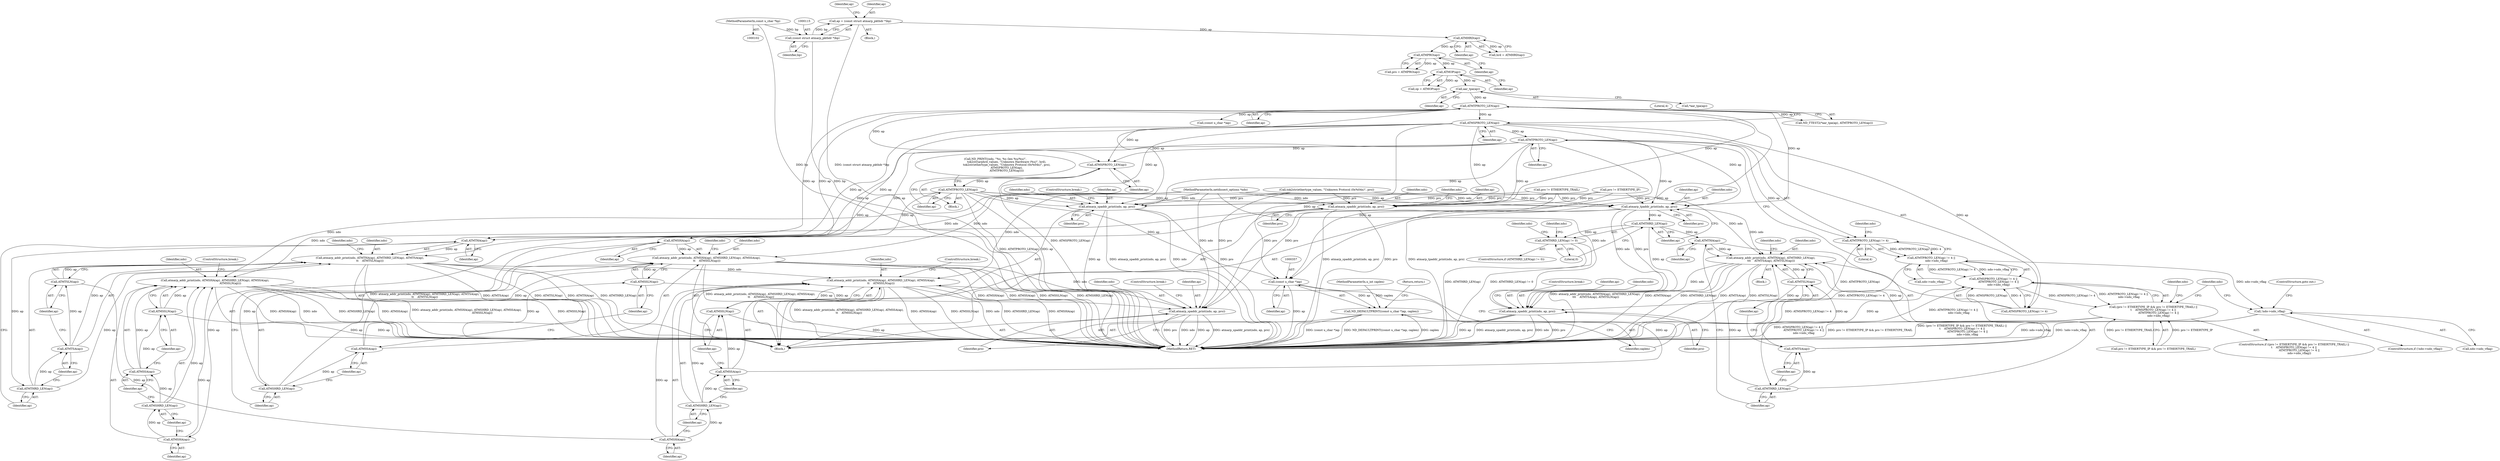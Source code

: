 digraph "0_tcpdump_13ab8d18617d616c7d343530f8a842e7143fb5cc_0@pointer" {
"1000179" [label="(Call,ATMTPROTO_LEN(ap))"];
"1000174" [label="(Call,ATMSPROTO_LEN(ap))"];
"1000138" [label="(Call,ATMTPROTO_LEN(ap))"];
"1000136" [label="(Call,aar_tpa(ap))"];
"1000130" [label="(Call,ATMOP(ap))"];
"1000126" [label="(Call,ATMPRO(ap))"];
"1000122" [label="(Call,ATMHRD(ap))"];
"1000112" [label="(Call,ap = (const struct atmarp_pkthdr *)bp)"];
"1000114" [label="(Call,(const struct atmarp_pkthdr *)bp)"];
"1000104" [label="(MethodParameterIn,const u_char *bp)"];
"1000178" [label="(Call,ATMTPROTO_LEN(ap) != 4)"];
"1000177" [label="(Call,ATMTPROTO_LEN(ap) != 4 ||\n            ndo->ndo_vflag)"];
"1000172" [label="(Call,ATMSPROTO_LEN(ap) != 4 ||\n            ATMTPROTO_LEN(ap) != 4 ||\n            ndo->ndo_vflag)"];
"1000164" [label="(Call,(pro != ETHERTYPE_IP && pro != ETHERTYPE_TRAIL) ||\n\t    ATMSPROTO_LEN(ap) != 4 ||\n            ATMTPROTO_LEN(ap) != 4 ||\n            ndo->ndo_vflag)"];
"1000207" [label="(Call,!ndo->ndo_vflag)"];
"1000202" [label="(Call,ATMSPROTO_LEN(ap))"];
"1000204" [label="(Call,ATMTPROTO_LEN(ap))"];
"1000237" [label="(Call,atmarp_tpaddr_print(ndo, ap, pro))"];
"1000243" [label="(Call,ATMTHRD_LEN(ap))"];
"1000242" [label="(Call,ATMTHRD_LEN(ap) != 0)"];
"1000253" [label="(Call,ATMTHA(ap))"];
"1000251" [label="(Call,atmarp_addr_print(ndo, ATMTHA(ap), ATMTHRD_LEN(ap),\n \t\t\t    ATMTSA(ap), ATMTSLN(ap)))"];
"1000269" [label="(Call,atmarp_spaddr_print(ndo, ap, pro))"];
"1000255" [label="(Call,ATMTHRD_LEN(ap))"];
"1000257" [label="(Call,ATMTSA(ap))"];
"1000259" [label="(Call,ATMTSLN(ap))"];
"1000275" [label="(Call,atmarp_spaddr_print(ndo, ap, pro))"];
"1000283" [label="(Call,atmarp_addr_print(ndo, ATMSHA(ap), ATMSHRD_LEN(ap), ATMSSA(ap),\n                                   ATMSSLN(ap)))"];
"1000285" [label="(Call,ATMSHA(ap))"];
"1000287" [label="(Call,ATMSHRD_LEN(ap))"];
"1000289" [label="(Call,ATMSSA(ap))"];
"1000291" [label="(Call,ATMSSLN(ap))"];
"1000301" [label="(Call,ATMTHA(ap))"];
"1000299" [label="(Call,atmarp_addr_print(ndo, ATMTHA(ap), ATMTHRD_LEN(ap), ATMTSA(ap),\n\t\t    ATMTSLN(ap)))"];
"1000313" [label="(Call,atmarp_addr_print(ndo, ATMSHA(ap), ATMSHRD_LEN(ap), ATMSSA(ap),\n\t\t    ATMSSLN(ap)))"];
"1000303" [label="(Call,ATMTHRD_LEN(ap))"];
"1000305" [label="(Call,ATMTSA(ap))"];
"1000307" [label="(Call,ATMTSLN(ap))"];
"1000315" [label="(Call,ATMSHA(ap))"];
"1000317" [label="(Call,ATMSHRD_LEN(ap))"];
"1000319" [label="(Call,ATMSSA(ap))"];
"1000321" [label="(Call,ATMSSLN(ap))"];
"1000327" [label="(Call,ATMSHA(ap))"];
"1000325" [label="(Call,atmarp_addr_print(ndo, ATMSHA(ap), ATMSHRD_LEN(ap), ATMSSA(ap),\n \t\t    ATMSSLN(ap)))"];
"1000339" [label="(Call,atmarp_spaddr_print(ndo, ap, pro))"];
"1000329" [label="(Call,ATMSHRD_LEN(ap))"];
"1000331" [label="(Call,ATMSSA(ap))"];
"1000333" [label="(Call,ATMSSLN(ap))"];
"1000349" [label="(Call,atmarp_spaddr_print(ndo, ap, pro))"];
"1000356" [label="(Call,(const u_char *)ap)"];
"1000355" [label="(Call,ND_DEFAULTPRINT((const u_char *)ap, caplen))"];
"1000135" [label="(Call,*aar_tpa(ap))"];
"1000263" [label="(Identifier,ndo)"];
"1000249" [label="(Identifier,ndo)"];
"1000116" [label="(Identifier,bp)"];
"1000163" [label="(ControlStructure,if ((pro != ETHERTYPE_IP && pro != ETHERTYPE_TRAIL) ||\n\t    ATMSPROTO_LEN(ap) != 4 ||\n            ATMTPROTO_LEN(ap) != 4 ||\n            ndo->ndo_vflag))"];
"1000245" [label="(Literal,0)"];
"1000272" [label="(Identifier,pro)"];
"1000257" [label="(Call,ATMTSA(ap))"];
"1000320" [label="(Identifier,ap)"];
"1000303" [label="(Call,ATMTHRD_LEN(ap))"];
"1000176" [label="(Literal,4)"];
"1000360" [label="(Return,return;)"];
"1000179" [label="(Call,ATMTPROTO_LEN(ap))"];
"1000107" [label="(Block,)"];
"1000291" [label="(Call,ATMSSLN(ap))"];
"1000165" [label="(Call,pro != ETHERTYPE_IP && pro != ETHERTYPE_TRAIL)"];
"1000292" [label="(Identifier,ap)"];
"1000275" [label="(Call,atmarp_spaddr_print(ndo, ap, pro))"];
"1000281" [label="(Identifier,ndo)"];
"1000254" [label="(Identifier,ap)"];
"1000134" [label="(Call,ND_TTEST2(*aar_tpa(ap), ATMTPROTO_LEN(ap)))"];
"1000304" [label="(Identifier,ap)"];
"1000239" [label="(Identifier,ap)"];
"1000270" [label="(Identifier,ndo)"];
"1000278" [label="(Identifier,pro)"];
"1000172" [label="(Call,ATMSPROTO_LEN(ap) != 4 ||\n            ATMTPROTO_LEN(ap) != 4 ||\n            ndo->ndo_vflag)"];
"1000349" [label="(Call,atmarp_spaddr_print(ndo, ap, pro))"];
"1000186" [label="(Call,ND_PRINT((ndo, \"%s, %s (len %u/%u)\",\n                          tok2str(arphrd_values, \"Unknown Hardware (%u)\", hrd),\n                          tok2str(ethertype_values, \"Unknown Protocol (0x%04x)\", pro),\n                          ATMSPROTO_LEN(ap),\n                          ATMTPROTO_LEN(ap))))"];
"1000327" [label="(Call,ATMSHA(ap))"];
"1000183" [label="(Identifier,ndo)"];
"1000212" [label="(ControlStructure,goto out;)"];
"1000356" [label="(Call,(const u_char *)ap)"];
"1000306" [label="(Identifier,ap)"];
"1000123" [label="(Identifier,ap)"];
"1000293" [label="(ControlStructure,break;)"];
"1000166" [label="(Call,pro != ETHERTYPE_IP)"];
"1000300" [label="(Identifier,ndo)"];
"1000104" [label="(MethodParameterIn,const u_char *bp)"];
"1000340" [label="(Identifier,ndo)"];
"1000288" [label="(Identifier,ap)"];
"1000243" [label="(Call,ATMTHRD_LEN(ap))"];
"1000127" [label="(Identifier,ap)"];
"1000177" [label="(Call,ATMTPROTO_LEN(ap) != 4 ||\n            ndo->ndo_vflag)"];
"1000376" [label="(MethodReturn,RET)"];
"1000277" [label="(Identifier,ap)"];
"1000328" [label="(Identifier,ap)"];
"1000286" [label="(Identifier,ap)"];
"1000148" [label="(Call,(const u_char *)ap)"];
"1000203" [label="(Identifier,ap)"];
"1000339" [label="(Call,atmarp_spaddr_print(ndo, ap, pro))"];
"1000283" [label="(Call,atmarp_addr_print(ndo, ATMSHA(ap), ATMSHRD_LEN(ap), ATMSSA(ap),\n                                   ATMSSLN(ap)))"];
"1000299" [label="(Call,atmarp_addr_print(ndo, ATMTHA(ap), ATMTHRD_LEN(ap), ATMTSA(ap),\n\t\t    ATMTSLN(ap)))"];
"1000205" [label="(Identifier,ap)"];
"1000290" [label="(Identifier,ap)"];
"1000329" [label="(Call,ATMSHRD_LEN(ap))"];
"1000131" [label="(Identifier,ap)"];
"1000318" [label="(Identifier,ap)"];
"1000174" [label="(Call,ATMSPROTO_LEN(ap))"];
"1000323" [label="(ControlStructure,break;)"];
"1000260" [label="(Identifier,ap)"];
"1000164" [label="(Call,(pro != ETHERTYPE_IP && pro != ETHERTYPE_TRAIL) ||\n\t    ATMSPROTO_LEN(ap) != 4 ||\n            ATMTPROTO_LEN(ap) != 4 ||\n            ndo->ndo_vflag)"];
"1000350" [label="(Identifier,ndo)"];
"1000307" [label="(Call,ATMTSLN(ap))"];
"1000182" [label="(Call,ndo->ndo_vflag)"];
"1000359" [label="(Identifier,caplen)"];
"1000284" [label="(Identifier,ndo)"];
"1000343" [label="(ControlStructure,break;)"];
"1000313" [label="(Call,atmarp_addr_print(ndo, ATMSHA(ap), ATMSHRD_LEN(ap), ATMSSA(ap),\n\t\t    ATMSSLN(ap)))"];
"1000287" [label="(Call,ATMSHRD_LEN(ap))"];
"1000126" [label="(Call,ATMPRO(ap))"];
"1000259" [label="(Call,ATMTSLN(ap))"];
"1000139" [label="(Identifier,ap)"];
"1000207" [label="(Call,!ndo->ndo_vflag)"];
"1000244" [label="(Identifier,ap)"];
"1000332" [label="(Identifier,ap)"];
"1000237" [label="(Call,atmarp_tpaddr_print(ndo, ap, pro))"];
"1000267" [label="(Identifier,ndo)"];
"1000333" [label="(Call,ATMSSLN(ap))"];
"1000231" [label="(Block,)"];
"1000342" [label="(Identifier,pro)"];
"1000251" [label="(Call,atmarp_addr_print(ndo, ATMTHA(ap), ATMTHRD_LEN(ap),\n \t\t\t    ATMTSA(ap), ATMTSLN(ap)))"];
"1000240" [label="(Identifier,pro)"];
"1000119" [label="(Identifier,ap)"];
"1000138" [label="(Call,ATMTPROTO_LEN(ap))"];
"1000103" [label="(MethodParameterIn,netdissect_options *ndo)"];
"1000128" [label="(Call,op = ATMOP(ap))"];
"1000352" [label="(Identifier,pro)"];
"1000302" [label="(Identifier,ap)"];
"1000311" [label="(Identifier,ndo)"];
"1000215" [label="(Identifier,ndo)"];
"1000201" [label="(Block,)"];
"1000315" [label="(Call,ATMSHA(ap))"];
"1000317" [label="(Call,ATMSHRD_LEN(ap))"];
"1000122" [label="(Call,ATMHRD(ap))"];
"1000130" [label="(Call,ATMOP(ap))"];
"1000169" [label="(Call,pro != ETHERTYPE_TRAIL)"];
"1000136" [label="(Call,aar_tpa(ap))"];
"1000256" [label="(Identifier,ap)"];
"1000188" [label="(Identifier,ndo)"];
"1000358" [label="(Identifier,ap)"];
"1000181" [label="(Literal,4)"];
"1000314" [label="(Identifier,ndo)"];
"1000330" [label="(Identifier,ap)"];
"1000322" [label="(Identifier,ap)"];
"1000206" [label="(ControlStructure,if (!ndo->ndo_vflag))"];
"1000112" [label="(Call,ap = (const struct atmarp_pkthdr *)bp)"];
"1000325" [label="(Call,atmarp_addr_print(ndo, ATMSHA(ap), ATMSHRD_LEN(ap), ATMSSA(ap),\n \t\t    ATMSSLN(ap)))"];
"1000180" [label="(Identifier,ap)"];
"1000253" [label="(Call,ATMTHA(ap))"];
"1000120" [label="(Call,hrd = ATMHRD(ap))"];
"1000137" [label="(Identifier,ap)"];
"1000351" [label="(Identifier,ap)"];
"1000124" [label="(Call,pro = ATMPRO(ap))"];
"1000202" [label="(Call,ATMSPROTO_LEN(ap))"];
"1000246" [label="(Block,)"];
"1000197" [label="(Call,tok2str(ethertype_values, \"Unknown Protocol (0x%04x)\", pro))"];
"1000269" [label="(Call,atmarp_spaddr_print(ndo, ap, pro))"];
"1000273" [label="(ControlStructure,break;)"];
"1000326" [label="(Identifier,ndo)"];
"1000331" [label="(Call,ATMSSA(ap))"];
"1000175" [label="(Identifier,ap)"];
"1000271" [label="(Identifier,ap)"];
"1000204" [label="(Call,ATMTPROTO_LEN(ap))"];
"1000334" [label="(Identifier,ap)"];
"1000242" [label="(Call,ATMTHRD_LEN(ap) != 0)"];
"1000258" [label="(Identifier,ap)"];
"1000289" [label="(Call,ATMSSA(ap))"];
"1000305" [label="(Call,ATMTSA(ap))"];
"1000178" [label="(Call,ATMTPROTO_LEN(ap) != 4)"];
"1000113" [label="(Identifier,ap)"];
"1000341" [label="(Identifier,ap)"];
"1000173" [label="(Call,ATMSPROTO_LEN(ap) != 4)"];
"1000301" [label="(Call,ATMTHA(ap))"];
"1000241" [label="(ControlStructure,if (ATMTHRD_LEN(ap) != 0))"];
"1000208" [label="(Call,ndo->ndo_vflag)"];
"1000114" [label="(Call,(const struct atmarp_pkthdr *)bp)"];
"1000238" [label="(Identifier,ndo)"];
"1000308" [label="(Identifier,ap)"];
"1000337" [label="(Identifier,ndo)"];
"1000355" [label="(Call,ND_DEFAULTPRINT((const u_char *)ap, caplen))"];
"1000285" [label="(Call,ATMSHA(ap))"];
"1000321" [label="(Call,ATMSSLN(ap))"];
"1000319" [label="(Call,ATMSSA(ap))"];
"1000252" [label="(Identifier,ndo)"];
"1000316" [label="(Identifier,ap)"];
"1000353" [label="(ControlStructure,break;)"];
"1000276" [label="(Identifier,ndo)"];
"1000106" [label="(MethodParameterIn,u_int caplen)"];
"1000255" [label="(Call,ATMTHRD_LEN(ap))"];
"1000179" -> "1000178"  [label="AST: "];
"1000179" -> "1000180"  [label="CFG: "];
"1000180" -> "1000179"  [label="AST: "];
"1000181" -> "1000179"  [label="CFG: "];
"1000179" -> "1000178"  [label="DDG: ap"];
"1000174" -> "1000179"  [label="DDG: ap"];
"1000179" -> "1000202"  [label="DDG: ap"];
"1000179" -> "1000237"  [label="DDG: ap"];
"1000179" -> "1000275"  [label="DDG: ap"];
"1000179" -> "1000301"  [label="DDG: ap"];
"1000179" -> "1000327"  [label="DDG: ap"];
"1000179" -> "1000349"  [label="DDG: ap"];
"1000179" -> "1000356"  [label="DDG: ap"];
"1000174" -> "1000173"  [label="AST: "];
"1000174" -> "1000175"  [label="CFG: "];
"1000175" -> "1000174"  [label="AST: "];
"1000176" -> "1000174"  [label="CFG: "];
"1000174" -> "1000173"  [label="DDG: ap"];
"1000138" -> "1000174"  [label="DDG: ap"];
"1000174" -> "1000202"  [label="DDG: ap"];
"1000174" -> "1000237"  [label="DDG: ap"];
"1000174" -> "1000275"  [label="DDG: ap"];
"1000174" -> "1000301"  [label="DDG: ap"];
"1000174" -> "1000327"  [label="DDG: ap"];
"1000174" -> "1000349"  [label="DDG: ap"];
"1000174" -> "1000356"  [label="DDG: ap"];
"1000138" -> "1000134"  [label="AST: "];
"1000138" -> "1000139"  [label="CFG: "];
"1000139" -> "1000138"  [label="AST: "];
"1000134" -> "1000138"  [label="CFG: "];
"1000138" -> "1000134"  [label="DDG: ap"];
"1000136" -> "1000138"  [label="DDG: ap"];
"1000138" -> "1000148"  [label="DDG: ap"];
"1000138" -> "1000202"  [label="DDG: ap"];
"1000138" -> "1000237"  [label="DDG: ap"];
"1000138" -> "1000275"  [label="DDG: ap"];
"1000138" -> "1000301"  [label="DDG: ap"];
"1000138" -> "1000327"  [label="DDG: ap"];
"1000138" -> "1000349"  [label="DDG: ap"];
"1000138" -> "1000356"  [label="DDG: ap"];
"1000136" -> "1000135"  [label="AST: "];
"1000136" -> "1000137"  [label="CFG: "];
"1000137" -> "1000136"  [label="AST: "];
"1000135" -> "1000136"  [label="CFG: "];
"1000130" -> "1000136"  [label="DDG: ap"];
"1000130" -> "1000128"  [label="AST: "];
"1000130" -> "1000131"  [label="CFG: "];
"1000131" -> "1000130"  [label="AST: "];
"1000128" -> "1000130"  [label="CFG: "];
"1000130" -> "1000128"  [label="DDG: ap"];
"1000126" -> "1000130"  [label="DDG: ap"];
"1000126" -> "1000124"  [label="AST: "];
"1000126" -> "1000127"  [label="CFG: "];
"1000127" -> "1000126"  [label="AST: "];
"1000124" -> "1000126"  [label="CFG: "];
"1000126" -> "1000124"  [label="DDG: ap"];
"1000122" -> "1000126"  [label="DDG: ap"];
"1000122" -> "1000120"  [label="AST: "];
"1000122" -> "1000123"  [label="CFG: "];
"1000123" -> "1000122"  [label="AST: "];
"1000120" -> "1000122"  [label="CFG: "];
"1000122" -> "1000120"  [label="DDG: ap"];
"1000112" -> "1000122"  [label="DDG: ap"];
"1000112" -> "1000107"  [label="AST: "];
"1000112" -> "1000114"  [label="CFG: "];
"1000113" -> "1000112"  [label="AST: "];
"1000114" -> "1000112"  [label="AST: "];
"1000119" -> "1000112"  [label="CFG: "];
"1000112" -> "1000376"  [label="DDG: (const struct atmarp_pkthdr *)bp"];
"1000114" -> "1000112"  [label="DDG: bp"];
"1000114" -> "1000116"  [label="CFG: "];
"1000115" -> "1000114"  [label="AST: "];
"1000116" -> "1000114"  [label="AST: "];
"1000114" -> "1000376"  [label="DDG: bp"];
"1000104" -> "1000114"  [label="DDG: bp"];
"1000104" -> "1000102"  [label="AST: "];
"1000104" -> "1000376"  [label="DDG: bp"];
"1000178" -> "1000177"  [label="AST: "];
"1000178" -> "1000181"  [label="CFG: "];
"1000181" -> "1000178"  [label="AST: "];
"1000183" -> "1000178"  [label="CFG: "];
"1000177" -> "1000178"  [label="CFG: "];
"1000178" -> "1000376"  [label="DDG: ATMTPROTO_LEN(ap)"];
"1000178" -> "1000177"  [label="DDG: ATMTPROTO_LEN(ap)"];
"1000178" -> "1000177"  [label="DDG: 4"];
"1000177" -> "1000172"  [label="AST: "];
"1000177" -> "1000182"  [label="CFG: "];
"1000182" -> "1000177"  [label="AST: "];
"1000172" -> "1000177"  [label="CFG: "];
"1000177" -> "1000376"  [label="DDG: ATMTPROTO_LEN(ap) != 4"];
"1000177" -> "1000172"  [label="DDG: ATMTPROTO_LEN(ap) != 4"];
"1000177" -> "1000172"  [label="DDG: ndo->ndo_vflag"];
"1000177" -> "1000207"  [label="DDG: ndo->ndo_vflag"];
"1000172" -> "1000164"  [label="AST: "];
"1000172" -> "1000173"  [label="CFG: "];
"1000173" -> "1000172"  [label="AST: "];
"1000164" -> "1000172"  [label="CFG: "];
"1000172" -> "1000376"  [label="DDG: ATMSPROTO_LEN(ap) != 4"];
"1000172" -> "1000376"  [label="DDG: ATMTPROTO_LEN(ap) != 4 ||\n            ndo->ndo_vflag"];
"1000172" -> "1000164"  [label="DDG: ATMSPROTO_LEN(ap) != 4"];
"1000172" -> "1000164"  [label="DDG: ATMTPROTO_LEN(ap) != 4 ||\n            ndo->ndo_vflag"];
"1000173" -> "1000172"  [label="DDG: ATMSPROTO_LEN(ap)"];
"1000173" -> "1000172"  [label="DDG: 4"];
"1000164" -> "1000163"  [label="AST: "];
"1000164" -> "1000165"  [label="CFG: "];
"1000165" -> "1000164"  [label="AST: "];
"1000188" -> "1000164"  [label="CFG: "];
"1000215" -> "1000164"  [label="CFG: "];
"1000164" -> "1000376"  [label="DDG: (pro != ETHERTYPE_IP && pro != ETHERTYPE_TRAIL) ||\n\t    ATMSPROTO_LEN(ap) != 4 ||\n            ATMTPROTO_LEN(ap) != 4 ||\n            ndo->ndo_vflag"];
"1000164" -> "1000376"  [label="DDG: ATMSPROTO_LEN(ap) != 4 ||\n            ATMTPROTO_LEN(ap) != 4 ||\n            ndo->ndo_vflag"];
"1000164" -> "1000376"  [label="DDG: pro != ETHERTYPE_IP && pro != ETHERTYPE_TRAIL"];
"1000165" -> "1000164"  [label="DDG: pro != ETHERTYPE_IP"];
"1000165" -> "1000164"  [label="DDG: pro != ETHERTYPE_TRAIL"];
"1000207" -> "1000206"  [label="AST: "];
"1000207" -> "1000208"  [label="CFG: "];
"1000208" -> "1000207"  [label="AST: "];
"1000212" -> "1000207"  [label="CFG: "];
"1000215" -> "1000207"  [label="CFG: "];
"1000207" -> "1000376"  [label="DDG: ndo->ndo_vflag"];
"1000207" -> "1000376"  [label="DDG: !ndo->ndo_vflag"];
"1000202" -> "1000201"  [label="AST: "];
"1000202" -> "1000203"  [label="CFG: "];
"1000203" -> "1000202"  [label="AST: "];
"1000205" -> "1000202"  [label="CFG: "];
"1000202" -> "1000376"  [label="DDG: ATMSPROTO_LEN(ap)"];
"1000202" -> "1000204"  [label="DDG: ap"];
"1000204" -> "1000201"  [label="AST: "];
"1000204" -> "1000205"  [label="CFG: "];
"1000205" -> "1000204"  [label="AST: "];
"1000186" -> "1000204"  [label="CFG: "];
"1000204" -> "1000376"  [label="DDG: ap"];
"1000204" -> "1000376"  [label="DDG: ATMTPROTO_LEN(ap)"];
"1000204" -> "1000237"  [label="DDG: ap"];
"1000204" -> "1000275"  [label="DDG: ap"];
"1000204" -> "1000301"  [label="DDG: ap"];
"1000204" -> "1000327"  [label="DDG: ap"];
"1000204" -> "1000349"  [label="DDG: ap"];
"1000204" -> "1000356"  [label="DDG: ap"];
"1000237" -> "1000231"  [label="AST: "];
"1000237" -> "1000240"  [label="CFG: "];
"1000238" -> "1000237"  [label="AST: "];
"1000239" -> "1000237"  [label="AST: "];
"1000240" -> "1000237"  [label="AST: "];
"1000244" -> "1000237"  [label="CFG: "];
"1000237" -> "1000376"  [label="DDG: atmarp_tpaddr_print(ndo, ap, pro)"];
"1000103" -> "1000237"  [label="DDG: ndo"];
"1000197" -> "1000237"  [label="DDG: pro"];
"1000166" -> "1000237"  [label="DDG: pro"];
"1000169" -> "1000237"  [label="DDG: pro"];
"1000237" -> "1000243"  [label="DDG: ap"];
"1000237" -> "1000251"  [label="DDG: ndo"];
"1000237" -> "1000269"  [label="DDG: ndo"];
"1000237" -> "1000269"  [label="DDG: pro"];
"1000243" -> "1000242"  [label="AST: "];
"1000243" -> "1000244"  [label="CFG: "];
"1000244" -> "1000243"  [label="AST: "];
"1000245" -> "1000243"  [label="CFG: "];
"1000243" -> "1000242"  [label="DDG: ap"];
"1000243" -> "1000253"  [label="DDG: ap"];
"1000243" -> "1000269"  [label="DDG: ap"];
"1000242" -> "1000241"  [label="AST: "];
"1000242" -> "1000245"  [label="CFG: "];
"1000245" -> "1000242"  [label="AST: "];
"1000249" -> "1000242"  [label="CFG: "];
"1000267" -> "1000242"  [label="CFG: "];
"1000242" -> "1000376"  [label="DDG: ATMTHRD_LEN(ap) != 0"];
"1000242" -> "1000376"  [label="DDG: ATMTHRD_LEN(ap)"];
"1000253" -> "1000251"  [label="AST: "];
"1000253" -> "1000254"  [label="CFG: "];
"1000254" -> "1000253"  [label="AST: "];
"1000256" -> "1000253"  [label="CFG: "];
"1000253" -> "1000251"  [label="DDG: ap"];
"1000253" -> "1000255"  [label="DDG: ap"];
"1000251" -> "1000246"  [label="AST: "];
"1000251" -> "1000259"  [label="CFG: "];
"1000252" -> "1000251"  [label="AST: "];
"1000255" -> "1000251"  [label="AST: "];
"1000257" -> "1000251"  [label="AST: "];
"1000259" -> "1000251"  [label="AST: "];
"1000263" -> "1000251"  [label="CFG: "];
"1000251" -> "1000376"  [label="DDG: ATMTSLN(ap)"];
"1000251" -> "1000376"  [label="DDG: atmarp_addr_print(ndo, ATMTHA(ap), ATMTHRD_LEN(ap),\n \t\t\t    ATMTSA(ap), ATMTSLN(ap))"];
"1000251" -> "1000376"  [label="DDG: ATMTHA(ap)"];
"1000251" -> "1000376"  [label="DDG: ATMTHRD_LEN(ap)"];
"1000251" -> "1000376"  [label="DDG: ATMTSA(ap)"];
"1000103" -> "1000251"  [label="DDG: ndo"];
"1000255" -> "1000251"  [label="DDG: ap"];
"1000257" -> "1000251"  [label="DDG: ap"];
"1000259" -> "1000251"  [label="DDG: ap"];
"1000251" -> "1000269"  [label="DDG: ndo"];
"1000269" -> "1000231"  [label="AST: "];
"1000269" -> "1000272"  [label="CFG: "];
"1000270" -> "1000269"  [label="AST: "];
"1000271" -> "1000269"  [label="AST: "];
"1000272" -> "1000269"  [label="AST: "];
"1000273" -> "1000269"  [label="CFG: "];
"1000269" -> "1000376"  [label="DDG: atmarp_spaddr_print(ndo, ap, pro)"];
"1000269" -> "1000376"  [label="DDG: ndo"];
"1000269" -> "1000376"  [label="DDG: pro"];
"1000269" -> "1000376"  [label="DDG: ap"];
"1000103" -> "1000269"  [label="DDG: ndo"];
"1000259" -> "1000269"  [label="DDG: ap"];
"1000255" -> "1000256"  [label="CFG: "];
"1000256" -> "1000255"  [label="AST: "];
"1000258" -> "1000255"  [label="CFG: "];
"1000255" -> "1000257"  [label="DDG: ap"];
"1000257" -> "1000258"  [label="CFG: "];
"1000258" -> "1000257"  [label="AST: "];
"1000260" -> "1000257"  [label="CFG: "];
"1000257" -> "1000259"  [label="DDG: ap"];
"1000259" -> "1000260"  [label="CFG: "];
"1000260" -> "1000259"  [label="AST: "];
"1000275" -> "1000231"  [label="AST: "];
"1000275" -> "1000278"  [label="CFG: "];
"1000276" -> "1000275"  [label="AST: "];
"1000277" -> "1000275"  [label="AST: "];
"1000278" -> "1000275"  [label="AST: "];
"1000281" -> "1000275"  [label="CFG: "];
"1000275" -> "1000376"  [label="DDG: atmarp_spaddr_print(ndo, ap, pro)"];
"1000275" -> "1000376"  [label="DDG: pro"];
"1000103" -> "1000275"  [label="DDG: ndo"];
"1000197" -> "1000275"  [label="DDG: pro"];
"1000166" -> "1000275"  [label="DDG: pro"];
"1000169" -> "1000275"  [label="DDG: pro"];
"1000275" -> "1000283"  [label="DDG: ndo"];
"1000275" -> "1000285"  [label="DDG: ap"];
"1000283" -> "1000231"  [label="AST: "];
"1000283" -> "1000291"  [label="CFG: "];
"1000284" -> "1000283"  [label="AST: "];
"1000285" -> "1000283"  [label="AST: "];
"1000287" -> "1000283"  [label="AST: "];
"1000289" -> "1000283"  [label="AST: "];
"1000291" -> "1000283"  [label="AST: "];
"1000293" -> "1000283"  [label="CFG: "];
"1000283" -> "1000376"  [label="DDG: ATMSSLN(ap)"];
"1000283" -> "1000376"  [label="DDG: ATMSHA(ap)"];
"1000283" -> "1000376"  [label="DDG: ndo"];
"1000283" -> "1000376"  [label="DDG: ATMSHRD_LEN(ap)"];
"1000283" -> "1000376"  [label="DDG: ATMSSA(ap)"];
"1000283" -> "1000376"  [label="DDG: atmarp_addr_print(ndo, ATMSHA(ap), ATMSHRD_LEN(ap), ATMSSA(ap),\n                                   ATMSSLN(ap))"];
"1000103" -> "1000283"  [label="DDG: ndo"];
"1000285" -> "1000283"  [label="DDG: ap"];
"1000287" -> "1000283"  [label="DDG: ap"];
"1000289" -> "1000283"  [label="DDG: ap"];
"1000291" -> "1000283"  [label="DDG: ap"];
"1000285" -> "1000286"  [label="CFG: "];
"1000286" -> "1000285"  [label="AST: "];
"1000288" -> "1000285"  [label="CFG: "];
"1000285" -> "1000287"  [label="DDG: ap"];
"1000287" -> "1000288"  [label="CFG: "];
"1000288" -> "1000287"  [label="AST: "];
"1000290" -> "1000287"  [label="CFG: "];
"1000287" -> "1000289"  [label="DDG: ap"];
"1000289" -> "1000290"  [label="CFG: "];
"1000290" -> "1000289"  [label="AST: "];
"1000292" -> "1000289"  [label="CFG: "];
"1000289" -> "1000291"  [label="DDG: ap"];
"1000291" -> "1000292"  [label="CFG: "];
"1000292" -> "1000291"  [label="AST: "];
"1000291" -> "1000376"  [label="DDG: ap"];
"1000301" -> "1000299"  [label="AST: "];
"1000301" -> "1000302"  [label="CFG: "];
"1000302" -> "1000301"  [label="AST: "];
"1000304" -> "1000301"  [label="CFG: "];
"1000301" -> "1000299"  [label="DDG: ap"];
"1000301" -> "1000303"  [label="DDG: ap"];
"1000299" -> "1000231"  [label="AST: "];
"1000299" -> "1000307"  [label="CFG: "];
"1000300" -> "1000299"  [label="AST: "];
"1000303" -> "1000299"  [label="AST: "];
"1000305" -> "1000299"  [label="AST: "];
"1000307" -> "1000299"  [label="AST: "];
"1000311" -> "1000299"  [label="CFG: "];
"1000299" -> "1000376"  [label="DDG: ATMTHA(ap)"];
"1000299" -> "1000376"  [label="DDG: ATMTHRD_LEN(ap)"];
"1000299" -> "1000376"  [label="DDG: atmarp_addr_print(ndo, ATMTHA(ap), ATMTHRD_LEN(ap), ATMTSA(ap),\n\t\t    ATMTSLN(ap))"];
"1000299" -> "1000376"  [label="DDG: ATMTSA(ap)"];
"1000299" -> "1000376"  [label="DDG: ATMTSLN(ap)"];
"1000103" -> "1000299"  [label="DDG: ndo"];
"1000303" -> "1000299"  [label="DDG: ap"];
"1000305" -> "1000299"  [label="DDG: ap"];
"1000307" -> "1000299"  [label="DDG: ap"];
"1000299" -> "1000313"  [label="DDG: ndo"];
"1000313" -> "1000231"  [label="AST: "];
"1000313" -> "1000321"  [label="CFG: "];
"1000314" -> "1000313"  [label="AST: "];
"1000315" -> "1000313"  [label="AST: "];
"1000317" -> "1000313"  [label="AST: "];
"1000319" -> "1000313"  [label="AST: "];
"1000321" -> "1000313"  [label="AST: "];
"1000323" -> "1000313"  [label="CFG: "];
"1000313" -> "1000376"  [label="DDG: ATMSHA(ap)"];
"1000313" -> "1000376"  [label="DDG: atmarp_addr_print(ndo, ATMSHA(ap), ATMSHRD_LEN(ap), ATMSSA(ap),\n\t\t    ATMSSLN(ap))"];
"1000313" -> "1000376"  [label="DDG: ATMSSA(ap)"];
"1000313" -> "1000376"  [label="DDG: ATMSSLN(ap)"];
"1000313" -> "1000376"  [label="DDG: ndo"];
"1000313" -> "1000376"  [label="DDG: ATMSHRD_LEN(ap)"];
"1000103" -> "1000313"  [label="DDG: ndo"];
"1000315" -> "1000313"  [label="DDG: ap"];
"1000317" -> "1000313"  [label="DDG: ap"];
"1000319" -> "1000313"  [label="DDG: ap"];
"1000321" -> "1000313"  [label="DDG: ap"];
"1000303" -> "1000304"  [label="CFG: "];
"1000304" -> "1000303"  [label="AST: "];
"1000306" -> "1000303"  [label="CFG: "];
"1000303" -> "1000305"  [label="DDG: ap"];
"1000305" -> "1000306"  [label="CFG: "];
"1000306" -> "1000305"  [label="AST: "];
"1000308" -> "1000305"  [label="CFG: "];
"1000305" -> "1000307"  [label="DDG: ap"];
"1000307" -> "1000308"  [label="CFG: "];
"1000308" -> "1000307"  [label="AST: "];
"1000307" -> "1000315"  [label="DDG: ap"];
"1000315" -> "1000316"  [label="CFG: "];
"1000316" -> "1000315"  [label="AST: "];
"1000318" -> "1000315"  [label="CFG: "];
"1000315" -> "1000317"  [label="DDG: ap"];
"1000317" -> "1000318"  [label="CFG: "];
"1000318" -> "1000317"  [label="AST: "];
"1000320" -> "1000317"  [label="CFG: "];
"1000317" -> "1000319"  [label="DDG: ap"];
"1000319" -> "1000320"  [label="CFG: "];
"1000320" -> "1000319"  [label="AST: "];
"1000322" -> "1000319"  [label="CFG: "];
"1000319" -> "1000321"  [label="DDG: ap"];
"1000321" -> "1000322"  [label="CFG: "];
"1000322" -> "1000321"  [label="AST: "];
"1000321" -> "1000376"  [label="DDG: ap"];
"1000327" -> "1000325"  [label="AST: "];
"1000327" -> "1000328"  [label="CFG: "];
"1000328" -> "1000327"  [label="AST: "];
"1000330" -> "1000327"  [label="CFG: "];
"1000327" -> "1000325"  [label="DDG: ap"];
"1000327" -> "1000329"  [label="DDG: ap"];
"1000325" -> "1000231"  [label="AST: "];
"1000325" -> "1000333"  [label="CFG: "];
"1000326" -> "1000325"  [label="AST: "];
"1000329" -> "1000325"  [label="AST: "];
"1000331" -> "1000325"  [label="AST: "];
"1000333" -> "1000325"  [label="AST: "];
"1000337" -> "1000325"  [label="CFG: "];
"1000325" -> "1000376"  [label="DDG: ATMSSA(ap)"];
"1000325" -> "1000376"  [label="DDG: ATMSSLN(ap)"];
"1000325" -> "1000376"  [label="DDG: ATMSHRD_LEN(ap)"];
"1000325" -> "1000376"  [label="DDG: atmarp_addr_print(ndo, ATMSHA(ap), ATMSHRD_LEN(ap), ATMSSA(ap),\n \t\t    ATMSSLN(ap))"];
"1000325" -> "1000376"  [label="DDG: ATMSHA(ap)"];
"1000103" -> "1000325"  [label="DDG: ndo"];
"1000329" -> "1000325"  [label="DDG: ap"];
"1000331" -> "1000325"  [label="DDG: ap"];
"1000333" -> "1000325"  [label="DDG: ap"];
"1000325" -> "1000339"  [label="DDG: ndo"];
"1000339" -> "1000231"  [label="AST: "];
"1000339" -> "1000342"  [label="CFG: "];
"1000340" -> "1000339"  [label="AST: "];
"1000341" -> "1000339"  [label="AST: "];
"1000342" -> "1000339"  [label="AST: "];
"1000343" -> "1000339"  [label="CFG: "];
"1000339" -> "1000376"  [label="DDG: atmarp_spaddr_print(ndo, ap, pro)"];
"1000339" -> "1000376"  [label="DDG: pro"];
"1000339" -> "1000376"  [label="DDG: ndo"];
"1000339" -> "1000376"  [label="DDG: ap"];
"1000103" -> "1000339"  [label="DDG: ndo"];
"1000333" -> "1000339"  [label="DDG: ap"];
"1000197" -> "1000339"  [label="DDG: pro"];
"1000166" -> "1000339"  [label="DDG: pro"];
"1000169" -> "1000339"  [label="DDG: pro"];
"1000329" -> "1000330"  [label="CFG: "];
"1000330" -> "1000329"  [label="AST: "];
"1000332" -> "1000329"  [label="CFG: "];
"1000329" -> "1000331"  [label="DDG: ap"];
"1000331" -> "1000332"  [label="CFG: "];
"1000332" -> "1000331"  [label="AST: "];
"1000334" -> "1000331"  [label="CFG: "];
"1000331" -> "1000333"  [label="DDG: ap"];
"1000333" -> "1000334"  [label="CFG: "];
"1000334" -> "1000333"  [label="AST: "];
"1000349" -> "1000231"  [label="AST: "];
"1000349" -> "1000352"  [label="CFG: "];
"1000350" -> "1000349"  [label="AST: "];
"1000351" -> "1000349"  [label="AST: "];
"1000352" -> "1000349"  [label="AST: "];
"1000353" -> "1000349"  [label="CFG: "];
"1000349" -> "1000376"  [label="DDG: ap"];
"1000349" -> "1000376"  [label="DDG: atmarp_spaddr_print(ndo, ap, pro)"];
"1000349" -> "1000376"  [label="DDG: ndo"];
"1000349" -> "1000376"  [label="DDG: pro"];
"1000103" -> "1000349"  [label="DDG: ndo"];
"1000197" -> "1000349"  [label="DDG: pro"];
"1000166" -> "1000349"  [label="DDG: pro"];
"1000169" -> "1000349"  [label="DDG: pro"];
"1000356" -> "1000355"  [label="AST: "];
"1000356" -> "1000358"  [label="CFG: "];
"1000357" -> "1000356"  [label="AST: "];
"1000358" -> "1000356"  [label="AST: "];
"1000359" -> "1000356"  [label="CFG: "];
"1000356" -> "1000376"  [label="DDG: ap"];
"1000356" -> "1000355"  [label="DDG: ap"];
"1000355" -> "1000231"  [label="AST: "];
"1000355" -> "1000359"  [label="CFG: "];
"1000359" -> "1000355"  [label="AST: "];
"1000360" -> "1000355"  [label="CFG: "];
"1000355" -> "1000376"  [label="DDG: (const u_char *)ap"];
"1000355" -> "1000376"  [label="DDG: ND_DEFAULTPRINT((const u_char *)ap, caplen)"];
"1000355" -> "1000376"  [label="DDG: caplen"];
"1000106" -> "1000355"  [label="DDG: caplen"];
}
